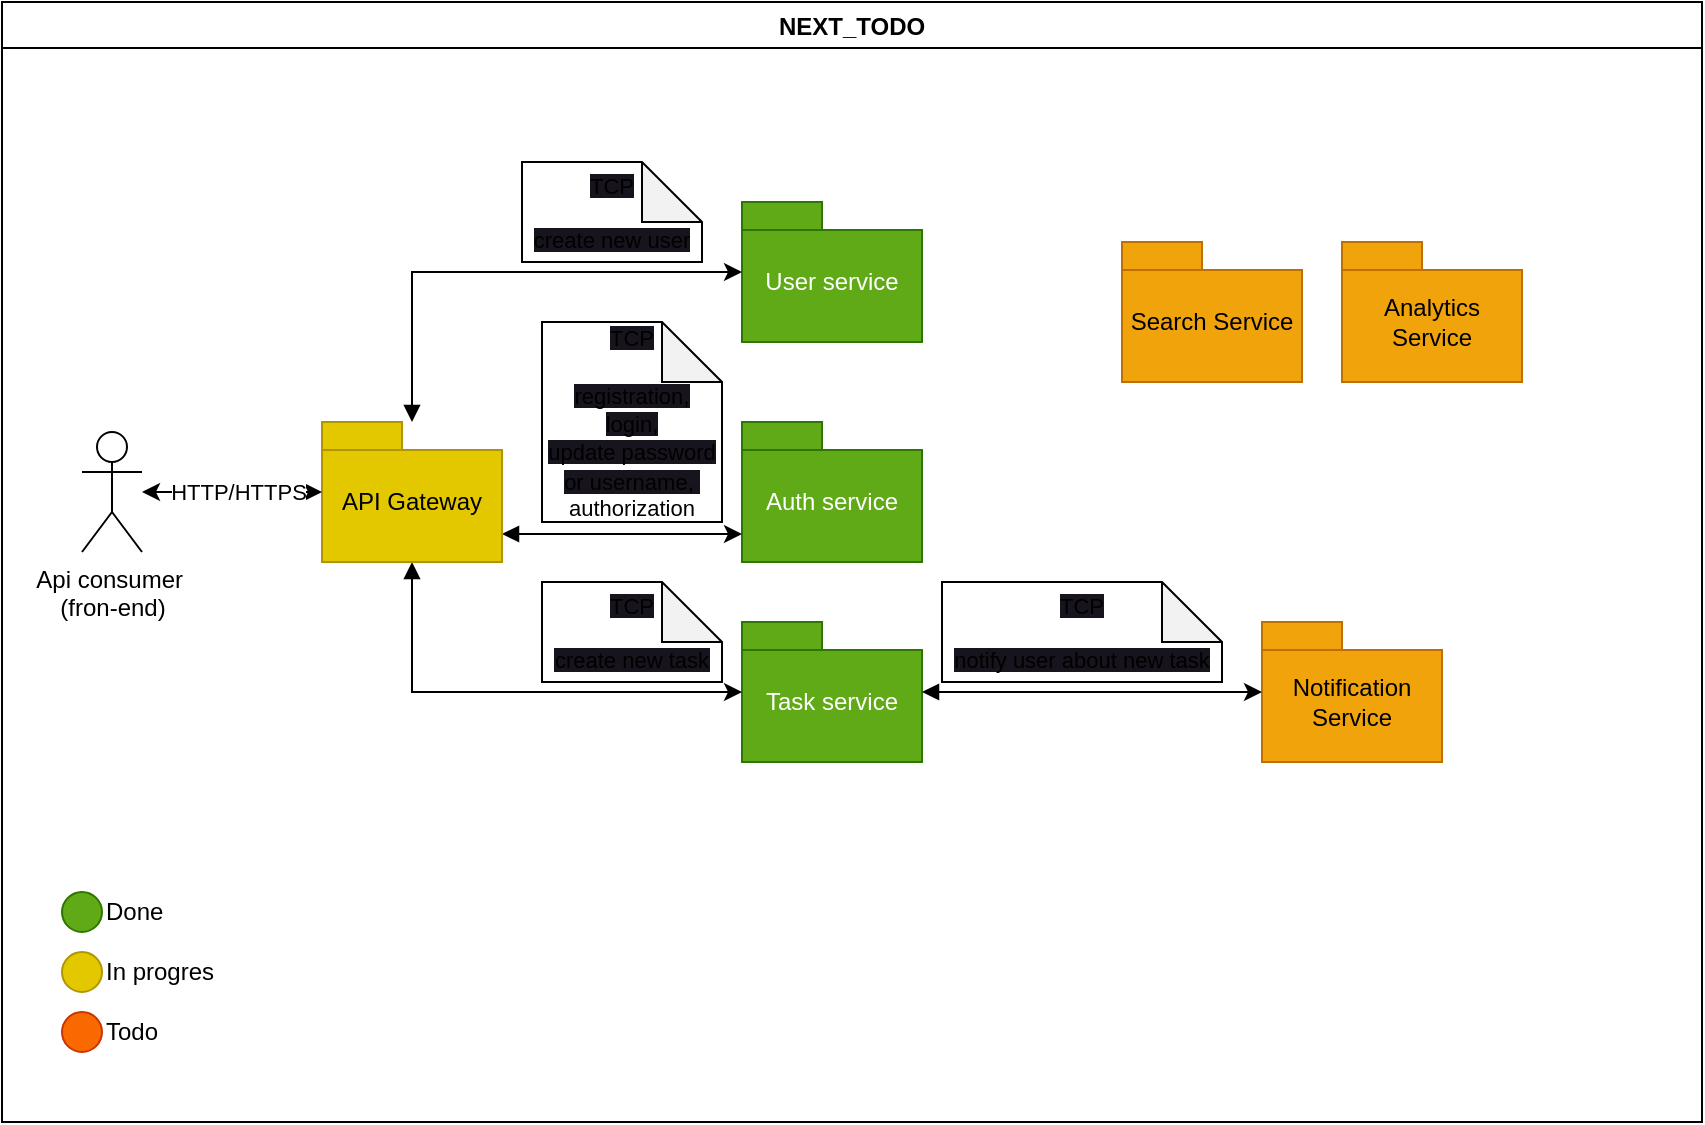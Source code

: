 <mxfile version="24.7.5">
  <diagram id="oQva_TCDhSViSduxhMt5" name="Page-1">
    <mxGraphModel dx="858" dy="572" grid="1" gridSize="10" guides="1" tooltips="1" connect="1" arrows="1" fold="1" page="1" pageScale="1" pageWidth="850" pageHeight="1100" math="0" shadow="0">
      <root>
        <mxCell id="0" />
        <mxCell id="1" parent="0" />
        <mxCell id="AUirae73bRO2SUTBNciw-2" value="NEXT_TODO" style="swimlane;swimlaneFillColor=default;" parent="1" vertex="1">
          <mxGeometry width="850" height="560" as="geometry" />
        </mxCell>
        <mxCell id="gwGQ3GaF1VL8fbFYvJNT-1" value="Api consumer&amp;nbsp;&lt;div&gt;(fron-end)&lt;/div&gt;" style="shape=umlActor;verticalLabelPosition=bottom;verticalAlign=top;html=1;outlineConnect=0;" parent="AUirae73bRO2SUTBNciw-2" vertex="1">
          <mxGeometry x="40" y="215" width="30" height="60" as="geometry" />
        </mxCell>
        <mxCell id="gwGQ3GaF1VL8fbFYvJNT-10" value="&lt;span style=&quot;font-weight: 400;&quot;&gt;Auth service&lt;/span&gt;" style="shape=folder;fontStyle=1;spacingTop=10;tabWidth=40;tabHeight=14;tabPosition=left;html=1;whiteSpace=wrap;fillColor=#60a917;fontColor=#ffffff;strokeColor=#2D7600;" parent="AUirae73bRO2SUTBNciw-2" vertex="1">
          <mxGeometry x="370" y="210" width="90" height="70" as="geometry" />
        </mxCell>
        <mxCell id="gwGQ3GaF1VL8fbFYvJNT-12" value="&lt;span style=&quot;font-weight: 400;&quot;&gt;User service&lt;/span&gt;" style="shape=folder;fontStyle=1;spacingTop=10;tabWidth=40;tabHeight=14;tabPosition=left;html=1;whiteSpace=wrap;fillColor=#60a917;fontColor=#ffffff;strokeColor=#2D7600;" parent="AUirae73bRO2SUTBNciw-2" vertex="1">
          <mxGeometry x="370" y="100" width="90" height="70" as="geometry" />
        </mxCell>
        <mxCell id="gwGQ3GaF1VL8fbFYvJNT-13" value="&lt;div&gt;&lt;span style=&quot;font-size: 12px; background-color: rgb(27, 29, 30);&quot;&gt;&lt;br&gt;&lt;/span&gt;&lt;/div&gt;" style="html=1;verticalAlign=bottom;endArrow=block;rounded=0;startArrow=classic;startFill=1;entryX=0;entryY=0;entryDx=90;entryDy=56;entryPerimeter=0;exitX=0;exitY=0;exitDx=0;exitDy=56;exitPerimeter=0;" parent="AUirae73bRO2SUTBNciw-2" source="gwGQ3GaF1VL8fbFYvJNT-10" target="zw2tTCB79owzt7xE1Ixs-14" edge="1">
          <mxGeometry y="-6" width="80" relative="1" as="geometry">
            <mxPoint x="280" y="275" as="sourcePoint" />
            <mxPoint x="205" y="235" as="targetPoint" />
            <mxPoint as="offset" />
          </mxGeometry>
        </mxCell>
        <mxCell id="gwGQ3GaF1VL8fbFYvJNT-14" value="&lt;span style=&quot;font-weight: 400;&quot;&gt;Task service&lt;/span&gt;" style="shape=folder;fontStyle=1;spacingTop=10;tabWidth=40;tabHeight=14;tabPosition=left;html=1;whiteSpace=wrap;fillColor=#60a917;fontColor=#ffffff;strokeColor=#2D7600;" parent="AUirae73bRO2SUTBNciw-2" vertex="1">
          <mxGeometry x="370" y="310" width="90" height="70" as="geometry" />
        </mxCell>
        <mxCell id="zw2tTCB79owzt7xE1Ixs-1" value="" style="html=1;verticalAlign=bottom;endArrow=block;rounded=0;startArrow=classic;startFill=1;edgeStyle=orthogonalEdgeStyle;" parent="AUirae73bRO2SUTBNciw-2" source="gwGQ3GaF1VL8fbFYvJNT-14" target="zw2tTCB79owzt7xE1Ixs-14" edge="1">
          <mxGeometry x="0.625" width="80" relative="1" as="geometry">
            <mxPoint x="280" y="385.0" as="sourcePoint" />
            <mxPoint x="180" y="235" as="targetPoint" />
            <mxPoint as="offset" />
          </mxGeometry>
        </mxCell>
        <mxCell id="zw2tTCB79owzt7xE1Ixs-3" value="" style="html=1;verticalAlign=bottom;endArrow=block;rounded=0;startArrow=classic;startFill=1;edgeStyle=orthogonalEdgeStyle;" parent="AUirae73bRO2SUTBNciw-2" source="gwGQ3GaF1VL8fbFYvJNT-12" target="zw2tTCB79owzt7xE1Ixs-14" edge="1">
          <mxGeometry x="0.889" width="80" relative="1" as="geometry">
            <mxPoint x="280" y="105" as="sourcePoint" />
            <mxPoint x="170" y="100" as="targetPoint" />
            <mxPoint as="offset" />
          </mxGeometry>
        </mxCell>
        <mxCell id="zw2tTCB79owzt7xE1Ixs-5" value="&lt;div&gt;&lt;span style=&quot;font-weight: 400;&quot;&gt;Notification Service&lt;/span&gt;&lt;/div&gt;" style="shape=folder;fontStyle=1;spacingTop=10;tabWidth=40;tabHeight=14;tabPosition=left;html=1;whiteSpace=wrap;fillColor=#f0a30a;fontColor=#000000;strokeColor=#BD7000;" parent="AUirae73bRO2SUTBNciw-2" vertex="1">
          <mxGeometry x="630" y="310" width="90" height="70" as="geometry" />
        </mxCell>
        <mxCell id="zw2tTCB79owzt7xE1Ixs-7" value="&lt;div&gt;&lt;span style=&quot;font-weight: 400;&quot;&gt;Analytics Service&lt;/span&gt;&lt;/div&gt;" style="shape=folder;fontStyle=1;spacingTop=10;tabWidth=40;tabHeight=14;tabPosition=left;html=1;whiteSpace=wrap;fillColor=#f0a30a;fontColor=#000000;strokeColor=#BD7000;" parent="AUirae73bRO2SUTBNciw-2" vertex="1">
          <mxGeometry x="670" y="120" width="90" height="70" as="geometry" />
        </mxCell>
        <mxCell id="zw2tTCB79owzt7xE1Ixs-10" value="&lt;div&gt;&lt;span style=&quot;font-weight: 400;&quot;&gt;Search Service&lt;/span&gt;&lt;/div&gt;" style="shape=folder;fontStyle=1;spacingTop=10;tabWidth=40;tabHeight=14;tabPosition=left;html=1;whiteSpace=wrap;fillColor=#f0a30a;fontColor=#000000;strokeColor=#BD7000;" parent="AUirae73bRO2SUTBNciw-2" vertex="1">
          <mxGeometry x="560" y="120" width="90" height="70" as="geometry" />
        </mxCell>
        <mxCell id="zw2tTCB79owzt7xE1Ixs-14" value="&lt;div&gt;&lt;span style=&quot;font-weight: 400;&quot;&gt;API Gateway&lt;/span&gt;&lt;/div&gt;" style="shape=folder;fontStyle=1;spacingTop=10;tabWidth=40;tabHeight=14;tabPosition=left;html=1;whiteSpace=wrap;fillColor=#e3c800;fontColor=#000000;strokeColor=#B09500;" parent="AUirae73bRO2SUTBNciw-2" vertex="1">
          <mxGeometry x="160" y="210" width="90" height="70" as="geometry" />
        </mxCell>
        <mxCell id="zw2tTCB79owzt7xE1Ixs-15" value="" style="endArrow=classic;startArrow=classic;html=1;rounded=0;" parent="AUirae73bRO2SUTBNciw-2" source="gwGQ3GaF1VL8fbFYvJNT-1" target="zw2tTCB79owzt7xE1Ixs-14" edge="1">
          <mxGeometry width="50" height="50" relative="1" as="geometry">
            <mxPoint x="110" y="280" as="sourcePoint" />
            <mxPoint x="160" y="230" as="targetPoint" />
          </mxGeometry>
        </mxCell>
        <mxCell id="zw2tTCB79owzt7xE1Ixs-16" value="HTTP/HTTPS" style="edgeLabel;html=1;align=center;verticalAlign=middle;resizable=0;points=[];" parent="zw2tTCB79owzt7xE1Ixs-15" vertex="1" connectable="0">
          <mxGeometry x="0.256" relative="1" as="geometry">
            <mxPoint x="-9" as="offset" />
          </mxGeometry>
        </mxCell>
        <mxCell id="wejnVk3FI1Maxq6TPGb0-1" value="&lt;span style=&quot;font-size: 11px; text-wrap: nowrap; background-color: rgb(24, 20, 29);&quot;&gt;TCP&lt;br&gt;&lt;/span&gt;&lt;br style=&quot;font-size: 11px; text-wrap: nowrap;&quot;&gt;&lt;span style=&quot;font-size: 11px; text-wrap: nowrap; background-color: rgb(24, 20, 29);&quot;&gt;registration,&lt;/span&gt;&lt;br style=&quot;font-size: 11px; text-wrap: nowrap;&quot;&gt;&lt;span style=&quot;font-size: 11px; text-wrap: nowrap; background-color: rgb(24, 20, 29);&quot;&gt;login,&lt;/span&gt;&lt;br style=&quot;font-size: 11px; text-wrap: nowrap;&quot;&gt;&lt;span style=&quot;font-size: 11px; text-wrap: nowrap; background-color: rgb(24, 20, 29);&quot;&gt;update password&lt;/span&gt;&lt;br style=&quot;font-size: 11px; text-wrap: nowrap;&quot;&gt;&lt;span style=&quot;font-size: 11px; text-wrap: nowrap; background-color: rgb(24, 20, 29);&quot;&gt;or&amp;nbsp;username,&amp;nbsp;&lt;/span&gt;&lt;div style=&quot;font-size: 11px; text-wrap: nowrap;&quot;&gt;authorization&lt;br&gt;&lt;/div&gt;" style="shape=note;whiteSpace=wrap;html=1;backgroundOutline=1;darkOpacity=0.05;" vertex="1" parent="AUirae73bRO2SUTBNciw-2">
          <mxGeometry x="270" y="160" width="90" height="100" as="geometry" />
        </mxCell>
        <mxCell id="wejnVk3FI1Maxq6TPGb0-5" value="" style="group;align=center;" vertex="1" connectable="0" parent="AUirae73bRO2SUTBNciw-2">
          <mxGeometry x="30" y="440" width="80" height="30" as="geometry" />
        </mxCell>
        <mxCell id="wejnVk3FI1Maxq6TPGb0-2" value="" style="ellipse;whiteSpace=wrap;html=1;fillColor=#60a917;fontColor=#ffffff;strokeColor=#2D7600;" vertex="1" parent="wejnVk3FI1Maxq6TPGb0-5">
          <mxGeometry y="5" width="20" height="20" as="geometry" />
        </mxCell>
        <mxCell id="wejnVk3FI1Maxq6TPGb0-3" value="Done" style="text;html=1;align=left;verticalAlign=middle;whiteSpace=wrap;rounded=0;" vertex="1" parent="wejnVk3FI1Maxq6TPGb0-5">
          <mxGeometry x="20" width="60" height="30" as="geometry" />
        </mxCell>
        <mxCell id="wejnVk3FI1Maxq6TPGb0-7" value="" style="group;align=center;" vertex="1" connectable="0" parent="AUirae73bRO2SUTBNciw-2">
          <mxGeometry x="30" y="470" width="80" height="30" as="geometry" />
        </mxCell>
        <mxCell id="wejnVk3FI1Maxq6TPGb0-8" value="" style="ellipse;whiteSpace=wrap;html=1;fillColor=#e3c800;fontColor=#000000;strokeColor=#B09500;" vertex="1" parent="wejnVk3FI1Maxq6TPGb0-7">
          <mxGeometry y="5" width="20" height="20" as="geometry" />
        </mxCell>
        <mxCell id="wejnVk3FI1Maxq6TPGb0-9" value="In progres" style="text;html=1;align=left;verticalAlign=middle;whiteSpace=wrap;rounded=0;" vertex="1" parent="wejnVk3FI1Maxq6TPGb0-7">
          <mxGeometry x="20" width="60" height="30" as="geometry" />
        </mxCell>
        <mxCell id="wejnVk3FI1Maxq6TPGb0-10" value="" style="group;align=center;" vertex="1" connectable="0" parent="AUirae73bRO2SUTBNciw-2">
          <mxGeometry x="30" y="500" width="80" height="30" as="geometry" />
        </mxCell>
        <mxCell id="wejnVk3FI1Maxq6TPGb0-11" value="" style="ellipse;whiteSpace=wrap;html=1;fillColor=#fa6800;fontColor=#000000;strokeColor=#C73500;" vertex="1" parent="wejnVk3FI1Maxq6TPGb0-10">
          <mxGeometry y="5" width="20" height="20" as="geometry" />
        </mxCell>
        <mxCell id="wejnVk3FI1Maxq6TPGb0-12" value="Todo" style="text;html=1;align=left;verticalAlign=middle;whiteSpace=wrap;rounded=0;" vertex="1" parent="wejnVk3FI1Maxq6TPGb0-10">
          <mxGeometry x="20" width="60" height="30" as="geometry" />
        </mxCell>
        <mxCell id="wejnVk3FI1Maxq6TPGb0-13" value="&lt;span style=&quot;font-size: 11px; text-wrap: nowrap; background-color: rgb(24, 20, 29);&quot;&gt;TCP&lt;br&gt;&lt;/span&gt;&lt;br style=&quot;font-size: 11px; text-wrap: nowrap;&quot;&gt;&lt;div style=&quot;font-size: 11px; text-wrap: nowrap;&quot;&gt;&lt;span style=&quot;background-color: rgb(24, 20, 29);&quot;&gt;create new user&lt;/span&gt;&lt;/div&gt;" style="shape=note;whiteSpace=wrap;html=1;backgroundOutline=1;darkOpacity=0.05;" vertex="1" parent="AUirae73bRO2SUTBNciw-2">
          <mxGeometry x="260" y="80" width="90" height="50" as="geometry" />
        </mxCell>
        <mxCell id="wejnVk3FI1Maxq6TPGb0-14" value="&lt;span style=&quot;font-size: 11px; text-wrap: nowrap; background-color: rgb(24, 20, 29);&quot;&gt;TCP&lt;br&gt;&lt;/span&gt;&lt;br style=&quot;font-size: 11px; text-wrap: nowrap;&quot;&gt;&lt;div style=&quot;font-size: 11px; text-wrap: nowrap;&quot;&gt;&lt;span style=&quot;background-color: rgb(24, 20, 29);&quot;&gt;create new task&lt;/span&gt;&lt;/div&gt;" style="shape=note;whiteSpace=wrap;html=1;backgroundOutline=1;darkOpacity=0.05;" vertex="1" parent="AUirae73bRO2SUTBNciw-2">
          <mxGeometry x="270" y="290" width="90" height="50" as="geometry" />
        </mxCell>
        <mxCell id="wejnVk3FI1Maxq6TPGb0-15" value="" style="html=1;verticalAlign=bottom;endArrow=block;rounded=0;startArrow=classic;startFill=1;edgeStyle=orthogonalEdgeStyle;" edge="1" parent="AUirae73bRO2SUTBNciw-2" source="zw2tTCB79owzt7xE1Ixs-5" target="gwGQ3GaF1VL8fbFYvJNT-14">
          <mxGeometry x="0.625" width="80" relative="1" as="geometry">
            <mxPoint x="770" y="385.029" as="sourcePoint" />
            <mxPoint x="425" y="330" as="targetPoint" />
            <mxPoint as="offset" />
          </mxGeometry>
        </mxCell>
        <mxCell id="wejnVk3FI1Maxq6TPGb0-16" value="&lt;span style=&quot;font-size: 11px; text-wrap: nowrap; background-color: rgb(24, 20, 29);&quot;&gt;TCP&lt;br&gt;&lt;/span&gt;&lt;br style=&quot;font-size: 11px; text-wrap: nowrap;&quot;&gt;&lt;div style=&quot;font-size: 11px; text-wrap: nowrap;&quot;&gt;&lt;span style=&quot;background-color: rgb(24, 20, 29);&quot;&gt;notify user about new task&lt;/span&gt;&lt;/div&gt;" style="shape=note;whiteSpace=wrap;html=1;backgroundOutline=1;darkOpacity=0.05;" vertex="1" parent="AUirae73bRO2SUTBNciw-2">
          <mxGeometry x="470" y="290" width="140" height="50" as="geometry" />
        </mxCell>
      </root>
    </mxGraphModel>
  </diagram>
</mxfile>
